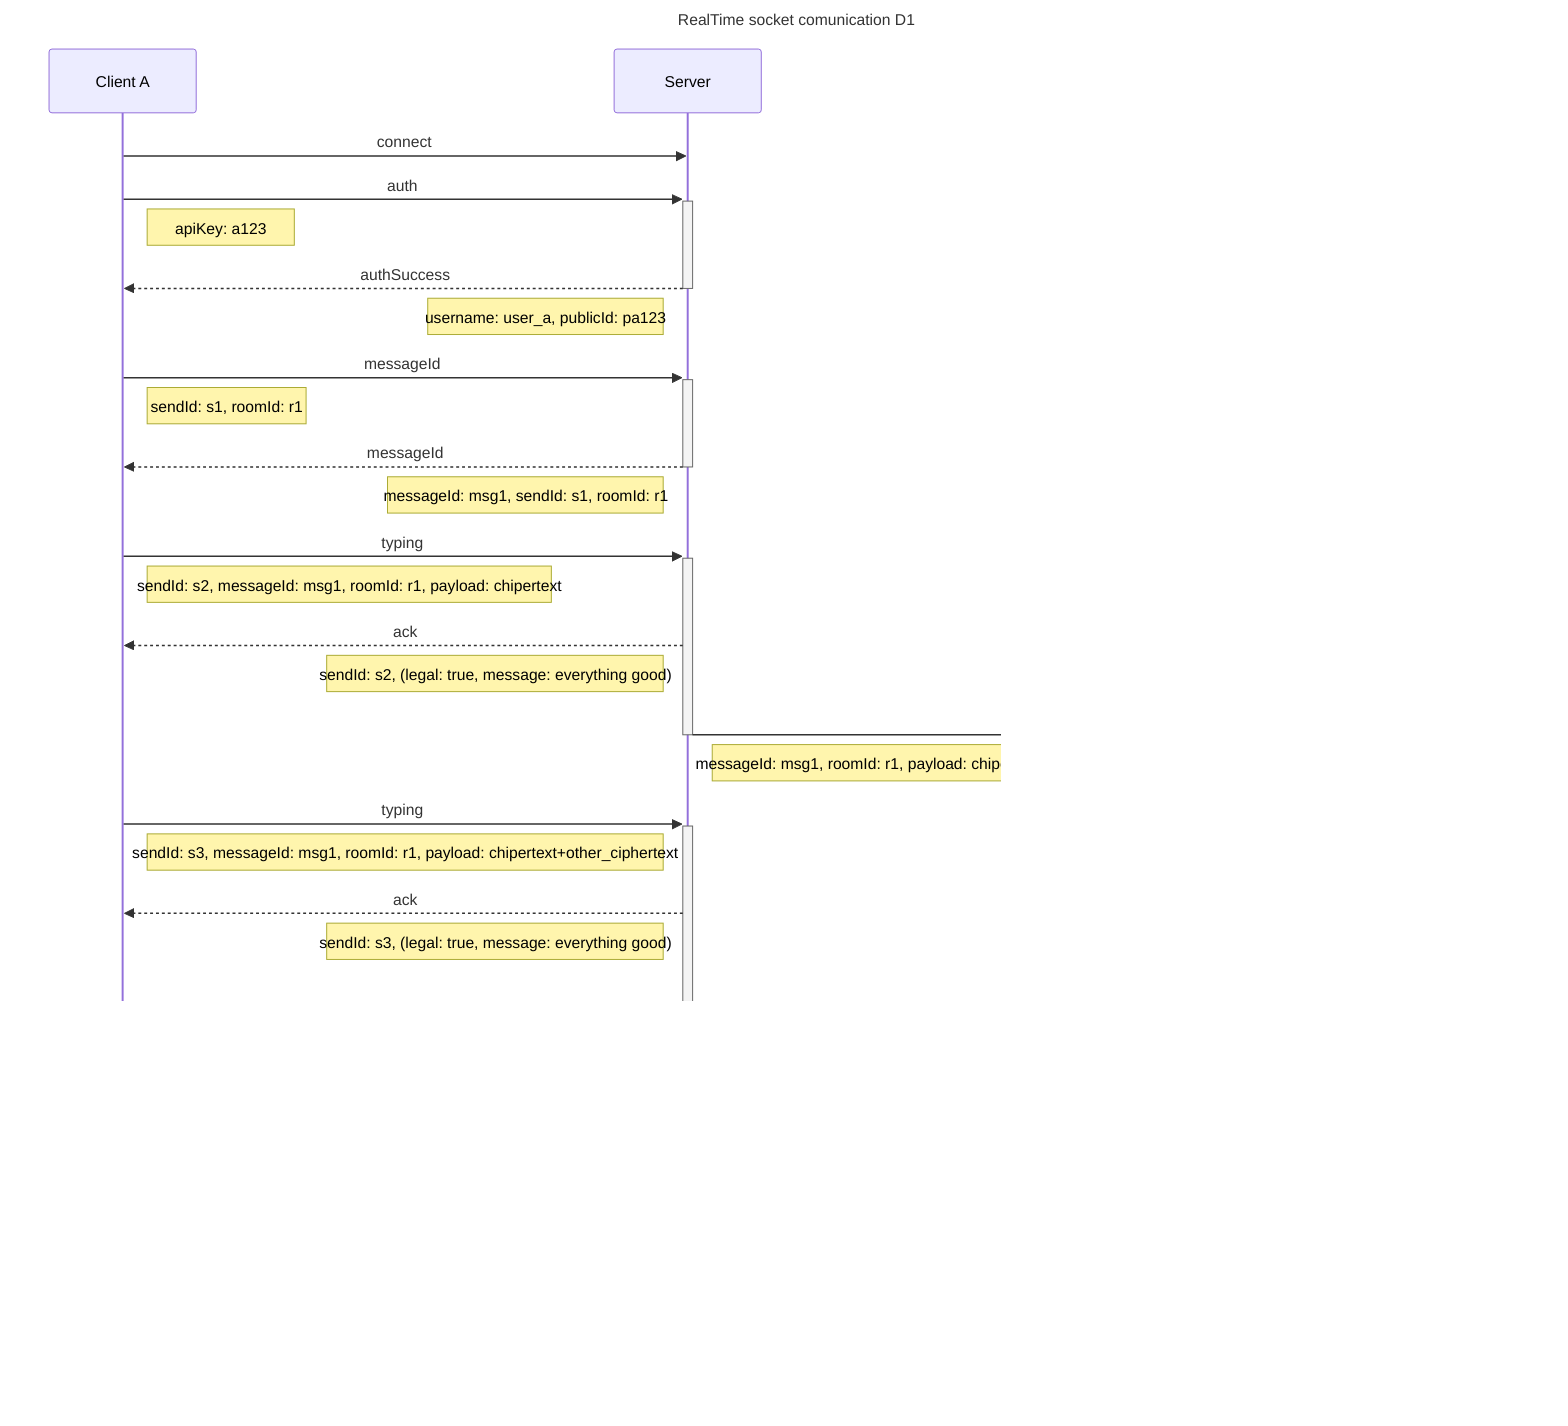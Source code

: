 sequenceDiagram
title RealTime socket comunication D1
%% in this diagram the Client A connect to the Server where Client B is already connected, Client A start to write a new message and after two input Client A press the enter button and send a finish message


participant Client A
participant Server
participant Client B


Client A->>Server: connect

Client A->>+Server: auth
Note right of Client A: apiKey: a123

Server-->>-Client A: authSuccess
Note left of Server: username: user_a, publicId: pa123

Client A->>+Server: messageId
Note right of Client A: sendId: s1, roomId: r1

Server-->>-Client A: messageId
Note left of Server: messageId: msg1, sendId: s1, roomId: r1

Client A->>+Server: typing
Note right of Client A: sendId: s2, messageId: msg1, roomId: r1, payload: chipertext

Server-->>Client A: ack
Note left of Server: sendId: s2, (legal: true, message: everything good)

Server->>-Client B: typing
Note right of Server: messageId: msg1, roomId: r1, payload: chipertext, timestamp: ISO 8601, publicId: pa123

Client A->>+Server: typing
Note right of Client A: sendId: s3, messageId: msg1, roomId: r1, payload: chipertext+other_ciphertext

Server-->>Client A: ack
Note left of Server: sendId: s3, (legal: true, message: everything good)

Server->>-Client B: typing
Note right of Server: messageId: msg1, roomId: r1, payload: chipertext+other_ciphertext, timestamp: ISO 8601, publicId: pa123

Client A->>+Server: finish
Note right of Client A: sendId: s4, messageId: msg1, roomId: r1, payload: final_chipertext

Server-->>Client A: ack
Note left of Server: sendId: s4, (legal: true, message: everything good)

Server->>-Client B: finish
Note right of Server: messageId: msg1, roomId: r1, payload: final_chipertext, timestamp: ISO 8601, publicId: pa123